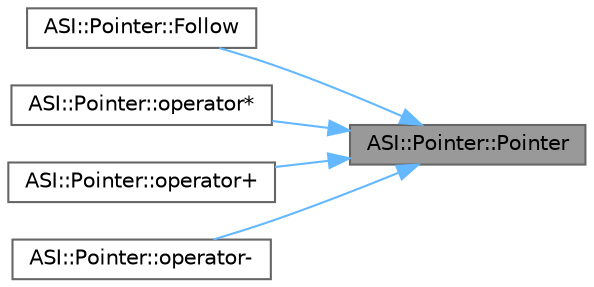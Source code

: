 digraph "ASI::Pointer::Pointer"
{
 // LATEX_PDF_SIZE
  bgcolor="transparent";
  edge [fontname=Helvetica,fontsize=10,labelfontname=Helvetica,labelfontsize=10];
  node [fontname=Helvetica,fontsize=10,shape=box,height=0.2,width=0.4];
  rankdir="RL";
  Node1 [id="Node000001",label="ASI::Pointer::Pointer",height=0.2,width=0.4,color="gray40", fillcolor="grey60", style="filled", fontcolor="black",tooltip=" "];
  Node1 -> Node2 [id="edge1_Node000001_Node000002",dir="back",color="steelblue1",style="solid",tooltip=" "];
  Node2 [id="Node000002",label="ASI::Pointer::Follow",height=0.2,width=0.4,color="grey40", fillcolor="white", style="filled",URL="$struct_a_s_i_1_1_pointer.html#a9406970875f594f0421f0597526e95ae",tooltip=" "];
  Node1 -> Node3 [id="edge2_Node000001_Node000003",dir="back",color="steelblue1",style="solid",tooltip=" "];
  Node3 [id="Node000003",label="ASI::Pointer::operator*",height=0.2,width=0.4,color="grey40", fillcolor="white", style="filled",URL="$struct_a_s_i_1_1_pointer.html#a11a1485bf99f3496245c47f88185c5fd",tooltip=" "];
  Node1 -> Node4 [id="edge3_Node000001_Node000004",dir="back",color="steelblue1",style="solid",tooltip=" "];
  Node4 [id="Node000004",label="ASI::Pointer::operator+",height=0.2,width=0.4,color="grey40", fillcolor="white", style="filled",URL="$struct_a_s_i_1_1_pointer.html#a8744038508143a142e9bd2083df1c5b5",tooltip=" "];
  Node1 -> Node5 [id="edge4_Node000001_Node000005",dir="back",color="steelblue1",style="solid",tooltip=" "];
  Node5 [id="Node000005",label="ASI::Pointer::operator-",height=0.2,width=0.4,color="grey40", fillcolor="white", style="filled",URL="$struct_a_s_i_1_1_pointer.html#a4bc520a17fea406431b31c28c91ee495",tooltip=" "];
}
